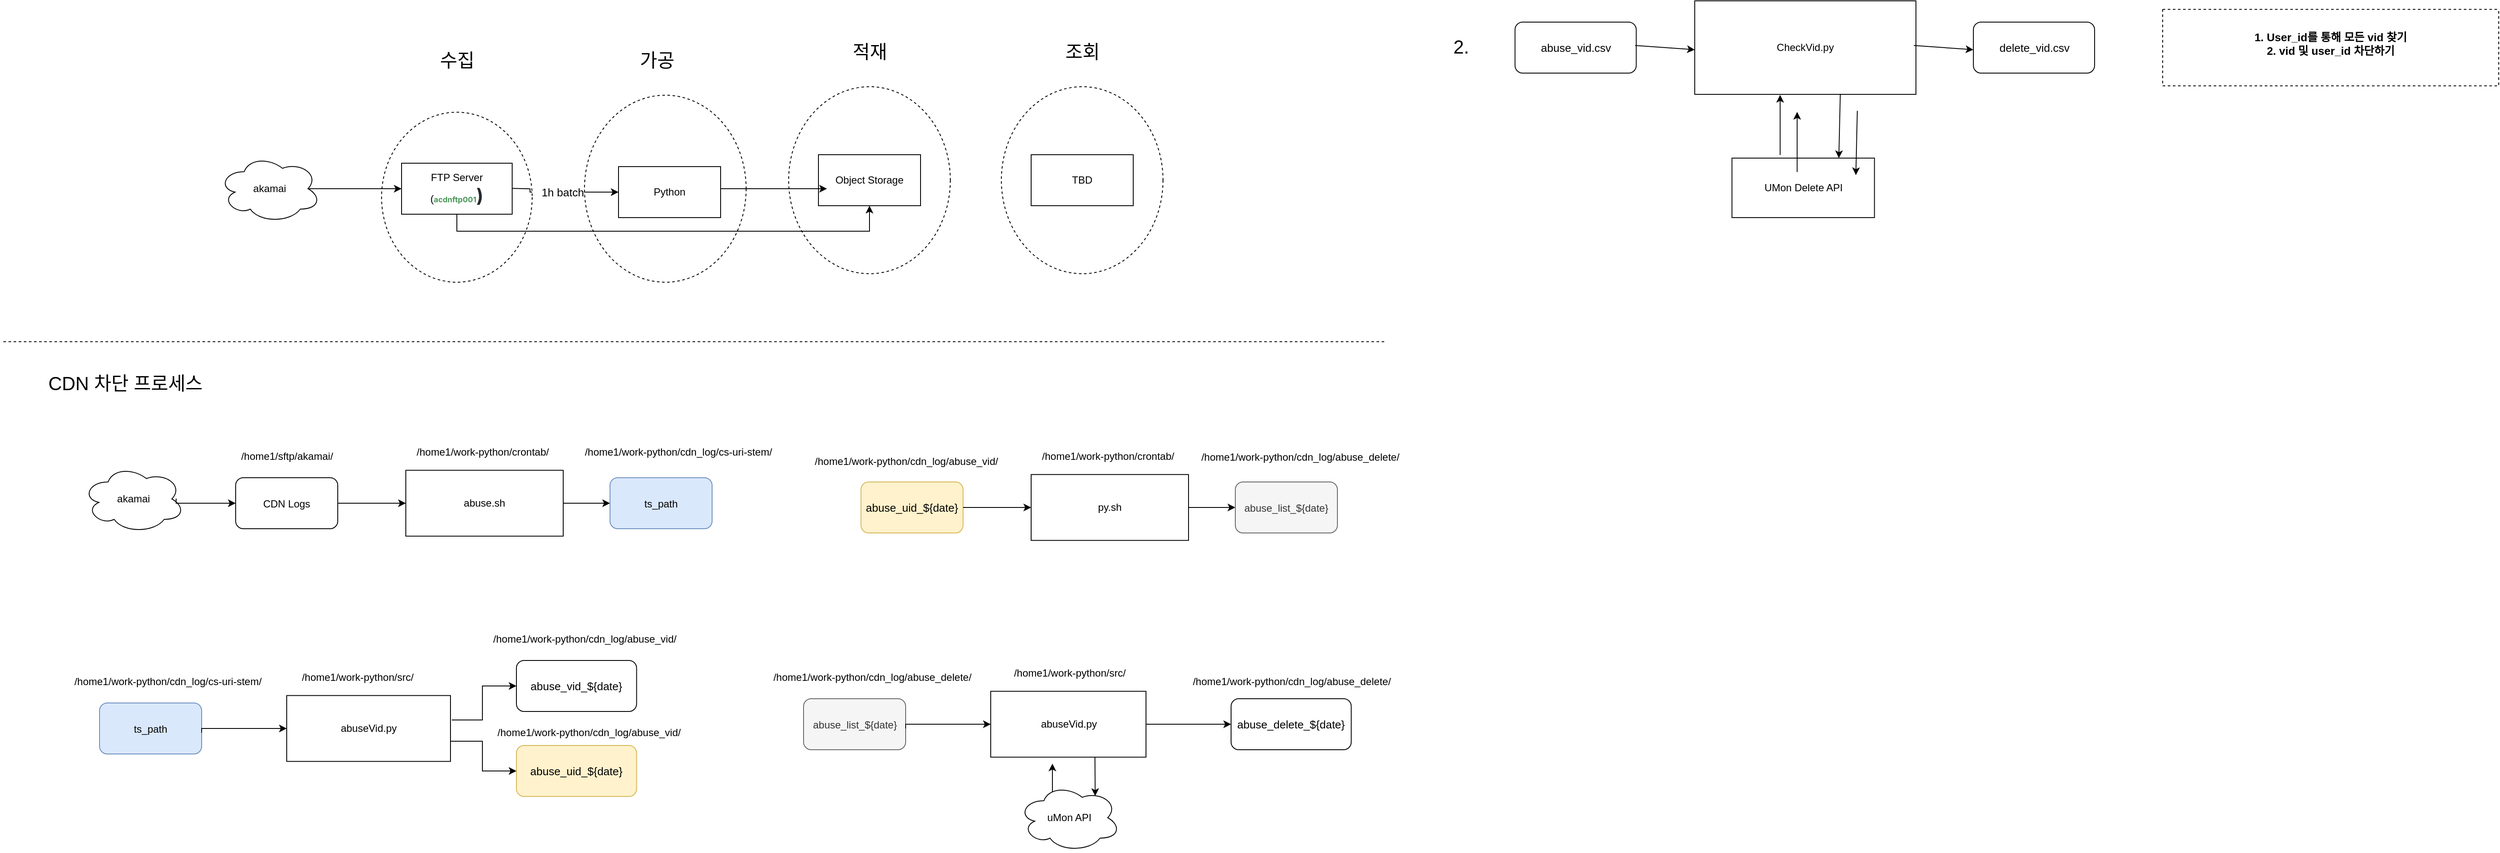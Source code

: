 <mxfile version="20.7.2" type="github">
  <diagram id="02rL1zvzQSaPiT-v1s-N" name="페이지-1">
    <mxGraphModel dx="1648" dy="1264" grid="1" gridSize="10" guides="1" tooltips="1" connect="1" arrows="1" fold="1" page="1" pageScale="1" pageWidth="827" pageHeight="1169" math="0" shadow="0">
      <root>
        <mxCell id="0" />
        <mxCell id="1" parent="0" />
        <mxCell id="lHBofT9Xxs7Trdr80c8w-31" value="" style="edgeStyle=orthogonalEdgeStyle;rounded=0;orthogonalLoop=1;jettySize=auto;html=1;fontSize=22;exitX=0.875;exitY=0.5;exitDx=0;exitDy=0;exitPerimeter=0;" parent="1" source="lHBofT9Xxs7Trdr80c8w-6" target="lHBofT9Xxs7Trdr80c8w-2" edge="1">
          <mxGeometry relative="1" as="geometry" />
        </mxCell>
        <mxCell id="lHBofT9Xxs7Trdr80c8w-21" value="" style="ellipse;whiteSpace=wrap;html=1;fillColor=none;dashed=1;" parent="1" vertex="1">
          <mxGeometry x="690" y="230" width="190" height="220" as="geometry" />
        </mxCell>
        <mxCell id="lHBofT9Xxs7Trdr80c8w-14" value="" style="ellipse;whiteSpace=wrap;html=1;fillColor=none;dashed=1;" parent="1" vertex="1">
          <mxGeometry x="451.5" y="250" width="177" height="200" as="geometry" />
        </mxCell>
        <mxCell id="lHBofT9Xxs7Trdr80c8w-2" value="FTP Server&lt;br&gt;(&lt;strong style=&quot;font-size: 22px; color: rgb(36, 41, 47); font-family: -apple-system, &amp;quot;system-ui&amp;quot;, &amp;quot;Segoe UI&amp;quot;, Roboto, Oxygen, Ubuntu, &amp;quot;Fira Sans&amp;quot;, &amp;quot;Droid Sans&amp;quot;, &amp;quot;Helvetica Neue&amp;quot;, sans-serif; background-color: rgb(255, 255, 255);&quot;&gt;&lt;a style=&quot;color: rgb(75, 151, 89); text-decoration: var(--aui-link-decoration);&quot; rel=&quot;nofollow&quot; class=&quot;external-link&quot; href=&quot;https://ntree.navercorp.com/public/cmdb/ci-view.html?host=acdnftp001.nmv&quot;&gt;&lt;font style=&quot;font-size: 9px;&quot;&gt;acdnftp001&lt;/font&gt;&lt;/a&gt;)&lt;/strong&gt;" style="rounded=0;whiteSpace=wrap;html=1;" parent="1" vertex="1">
          <mxGeometry x="475" y="310" width="130" height="60" as="geometry" />
        </mxCell>
        <mxCell id="lHBofT9Xxs7Trdr80c8w-6" value="akamai" style="ellipse;shape=cloud;whiteSpace=wrap;html=1;" parent="1" vertex="1">
          <mxGeometry x="260" y="300" width="120" height="80" as="geometry" />
        </mxCell>
        <mxCell id="lHBofT9Xxs7Trdr80c8w-12" value="Python&lt;br&gt;&lt;strong style=&quot;font-size: 22px; color: rgb(36, 41, 47); font-family: -apple-system, &amp;quot;system-ui&amp;quot;, &amp;quot;Segoe UI&amp;quot;, Roboto, Oxygen, Ubuntu, &amp;quot;Fira Sans&amp;quot;, &amp;quot;Droid Sans&amp;quot;, &amp;quot;Helvetica Neue&amp;quot;, sans-serif; background-color: rgb(255, 255, 255);&quot;&gt;&lt;/strong&gt;" style="rounded=0;whiteSpace=wrap;html=1;" parent="1" vertex="1">
          <mxGeometry x="730" y="314" width="120" height="60" as="geometry" />
        </mxCell>
        <mxCell id="lHBofT9Xxs7Trdr80c8w-13" value="&lt;font style=&quot;font-size: 22px;&quot;&gt;수집&lt;/font&gt;" style="text;html=1;align=center;verticalAlign=middle;resizable=0;points=[];autosize=1;strokeColor=none;fillColor=none;" parent="1" vertex="1">
          <mxGeometry x="510" y="170" width="60" height="40" as="geometry" />
        </mxCell>
        <mxCell id="lHBofT9Xxs7Trdr80c8w-20" value="&lt;span style=&quot;font-size: 22px;&quot;&gt;가공&lt;/span&gt;" style="text;html=1;align=center;verticalAlign=middle;resizable=0;points=[];autosize=1;strokeColor=none;fillColor=none;" parent="1" vertex="1">
          <mxGeometry x="745" y="170" width="60" height="40" as="geometry" />
        </mxCell>
        <mxCell id="lHBofT9Xxs7Trdr80c8w-27" value="" style="ellipse;whiteSpace=wrap;html=1;fillColor=none;dashed=1;" parent="1" vertex="1">
          <mxGeometry x="930" y="220" width="190" height="220" as="geometry" />
        </mxCell>
        <mxCell id="lHBofT9Xxs7Trdr80c8w-28" value="&lt;span style=&quot;font-size: 22px;&quot;&gt;적재&lt;/span&gt;" style="text;html=1;align=center;verticalAlign=middle;resizable=0;points=[];autosize=1;strokeColor=none;fillColor=none;" parent="1" vertex="1">
          <mxGeometry x="995" y="160" width="60" height="40" as="geometry" />
        </mxCell>
        <mxCell id="lHBofT9Xxs7Trdr80c8w-29" value="" style="ellipse;whiteSpace=wrap;html=1;fillColor=none;dashed=1;" parent="1" vertex="1">
          <mxGeometry x="1180" y="220" width="190" height="220" as="geometry" />
        </mxCell>
        <mxCell id="lHBofT9Xxs7Trdr80c8w-30" value="&lt;span style=&quot;font-size: 22px;&quot;&gt;조회&lt;/span&gt;" style="text;html=1;align=center;verticalAlign=middle;resizable=0;points=[];autosize=1;strokeColor=none;fillColor=none;" parent="1" vertex="1">
          <mxGeometry x="1245" y="160" width="60" height="40" as="geometry" />
        </mxCell>
        <mxCell id="lHBofT9Xxs7Trdr80c8w-32" value="" style="edgeStyle=orthogonalEdgeStyle;rounded=0;orthogonalLoop=1;jettySize=auto;html=1;fontSize=22;exitX=0.5;exitY=1;exitDx=0;exitDy=0;entryX=0.5;entryY=1;entryDx=0;entryDy=0;" parent="1" source="lHBofT9Xxs7Trdr80c8w-2" target="lHBofT9Xxs7Trdr80c8w-33" edge="1">
          <mxGeometry relative="1" as="geometry">
            <mxPoint x="605" y="450" as="sourcePoint" />
            <mxPoint x="730" y="450" as="targetPoint" />
          </mxGeometry>
        </mxCell>
        <mxCell id="lHBofT9Xxs7Trdr80c8w-33" value="Object Storage" style="rounded=0;whiteSpace=wrap;html=1;" parent="1" vertex="1">
          <mxGeometry x="965" y="300" width="120" height="60" as="geometry" />
        </mxCell>
        <mxCell id="lHBofT9Xxs7Trdr80c8w-34" value="" style="edgeStyle=orthogonalEdgeStyle;rounded=0;orthogonalLoop=1;jettySize=auto;html=1;fontSize=22;exitX=1;exitY=0.5;exitDx=0;exitDy=0;" parent="1" edge="1">
          <mxGeometry relative="1" as="geometry">
            <mxPoint x="850" y="340" as="sourcePoint" />
            <mxPoint x="975" y="340" as="targetPoint" />
          </mxGeometry>
        </mxCell>
        <mxCell id="lHBofT9Xxs7Trdr80c8w-35" value="TBD" style="rounded=0;whiteSpace=wrap;html=1;" parent="1" vertex="1">
          <mxGeometry x="1215" y="300" width="120" height="60" as="geometry" />
        </mxCell>
        <mxCell id="lHBofT9Xxs7Trdr80c8w-44" value="" style="endArrow=none;dashed=1;html=1;rounded=0;fontSize=9;" parent="1" edge="1">
          <mxGeometry width="50" height="50" relative="1" as="geometry">
            <mxPoint x="1630" y="520" as="sourcePoint" />
            <mxPoint x="4" y="520" as="targetPoint" />
          </mxGeometry>
        </mxCell>
        <mxCell id="lHBofT9Xxs7Trdr80c8w-46" value="abuse.sh" style="rounded=0;whiteSpace=wrap;html=1;" parent="1" vertex="1">
          <mxGeometry x="480" y="671.25" width="185" height="77.5" as="geometry" />
        </mxCell>
        <mxCell id="lHBofT9Xxs7Trdr80c8w-47" value="CheckVid.py" style="rounded=0;whiteSpace=wrap;html=1;" parent="1" vertex="1">
          <mxGeometry x="1995" y="119" width="260" height="110" as="geometry" />
        </mxCell>
        <mxCell id="lHBofT9Xxs7Trdr80c8w-49" value="abuse_vid_${date}" style="rounded=1;whiteSpace=wrap;html=1;fontSize=13;fillColor=none;" parent="1" vertex="1">
          <mxGeometry x="610" y="895" width="141.25" height="60" as="geometry" />
        </mxCell>
        <mxCell id="lHBofT9Xxs7Trdr80c8w-50" value="&lt;span style=&quot;font-size: 12px;&quot;&gt;CDN Logs&lt;/span&gt;" style="rounded=1;whiteSpace=wrap;html=1;fontSize=13;fillColor=none;" parent="1" vertex="1">
          <mxGeometry x="280" y="680" width="120" height="60" as="geometry" />
        </mxCell>
        <mxCell id="lHBofT9Xxs7Trdr80c8w-51" value="abuse_vid.csv" style="rounded=1;whiteSpace=wrap;html=1;fontSize=13;fillColor=none;" parent="1" vertex="1">
          <mxGeometry x="1783.75" y="144" width="142.5" height="60" as="geometry" />
        </mxCell>
        <mxCell id="lHBofT9Xxs7Trdr80c8w-52" value="delete_vid.csv" style="rounded=1;whiteSpace=wrap;html=1;fontSize=13;fillColor=none;" parent="1" vertex="1">
          <mxGeometry x="2322.5" y="144" width="142.5" height="60" as="geometry" />
        </mxCell>
        <mxCell id="lHBofT9Xxs7Trdr80c8w-54" value="UMon Delete API" style="rounded=0;whiteSpace=wrap;html=1;" parent="1" vertex="1">
          <mxGeometry x="2038.75" y="304" width="167.5" height="70" as="geometry" />
        </mxCell>
        <mxCell id="lHBofT9Xxs7Trdr80c8w-55" value="" style="edgeStyle=orthogonalEdgeStyle;rounded=0;orthogonalLoop=1;jettySize=auto;html=1;fontSize=22;exitX=0.875;exitY=0.5;exitDx=0;exitDy=0;exitPerimeter=0;startArrow=none;entryX=0;entryY=0.5;entryDx=0;entryDy=0;" parent="1" source="NOlfnEjTBb-GQBr9GyWI-7" target="lHBofT9Xxs7Trdr80c8w-12" edge="1">
          <mxGeometry relative="1" as="geometry">
            <mxPoint x="605" y="339.58" as="sourcePoint" />
            <mxPoint x="715" y="339.58" as="targetPoint" />
          </mxGeometry>
        </mxCell>
        <mxCell id="lHBofT9Xxs7Trdr80c8w-57" value="" style="endArrow=classic;html=1;rounded=0;fontSize=13;exitX=0.338;exitY=-0.052;exitDx=0;exitDy=0;exitPerimeter=0;entryX=0.386;entryY=1.006;entryDx=0;entryDy=0;entryPerimeter=0;" parent="1" source="lHBofT9Xxs7Trdr80c8w-54" target="lHBofT9Xxs7Trdr80c8w-47" edge="1">
          <mxGeometry width="50" height="50" relative="1" as="geometry">
            <mxPoint x="2113.5" y="279" as="sourcePoint" />
            <mxPoint x="2163.5" y="229" as="targetPoint" />
          </mxGeometry>
        </mxCell>
        <mxCell id="lHBofT9Xxs7Trdr80c8w-58" value="" style="endArrow=classic;html=1;rounded=0;fontSize=13;exitX=0.658;exitY=0.994;exitDx=0;exitDy=0;exitPerimeter=0;entryX=0.75;entryY=0;entryDx=0;entryDy=0;" parent="1" source="lHBofT9Xxs7Trdr80c8w-47" target="lHBofT9Xxs7Trdr80c8w-54" edge="1">
          <mxGeometry width="50" height="50" relative="1" as="geometry">
            <mxPoint x="1925" y="404" as="sourcePoint" />
            <mxPoint x="1975" y="354" as="targetPoint" />
          </mxGeometry>
        </mxCell>
        <mxCell id="lHBofT9Xxs7Trdr80c8w-59" value="&lt;span style=&quot;font-size: 22px;&quot;&gt;CDN 차단 프로세스&lt;/span&gt;" style="text;html=1;align=center;verticalAlign=middle;resizable=0;points=[];autosize=1;strokeColor=none;fillColor=none;" parent="1" vertex="1">
          <mxGeometry x="50" y="550" width="200" height="40" as="geometry" />
        </mxCell>
        <mxCell id="lHBofT9Xxs7Trdr80c8w-61" value="" style="endArrow=classic;html=1;rounded=0;fontSize=13;exitX=1;exitY=0.5;exitDx=0;exitDy=0;entryX=0;entryY=0.5;entryDx=0;entryDy=0;" parent="1" source="lHBofT9Xxs7Trdr80c8w-50" edge="1" target="lHBofT9Xxs7Trdr80c8w-46">
          <mxGeometry width="50" height="50" relative="1" as="geometry">
            <mxPoint x="650.365" y="806.36" as="sourcePoint" />
            <mxPoint x="600" y="710" as="targetPoint" />
          </mxGeometry>
        </mxCell>
        <mxCell id="lHBofT9Xxs7Trdr80c8w-64" value="" style="endArrow=classic;html=1;rounded=0;fontSize=13;exitX=1;exitY=0.5;exitDx=0;exitDy=0;" parent="1" edge="1">
          <mxGeometry width="50" height="50" relative="1" as="geometry">
            <mxPoint x="1925" y="171.5" as="sourcePoint" />
            <mxPoint x="1995" y="176.5" as="targetPoint" />
          </mxGeometry>
        </mxCell>
        <mxCell id="lHBofT9Xxs7Trdr80c8w-65" value="" style="endArrow=classic;html=1;rounded=0;fontSize=13;exitX=1;exitY=0.5;exitDx=0;exitDy=0;" parent="1" edge="1">
          <mxGeometry width="50" height="50" relative="1" as="geometry">
            <mxPoint x="2252.5" y="171.5" as="sourcePoint" />
            <mxPoint x="2322.5" y="176.5" as="targetPoint" />
          </mxGeometry>
        </mxCell>
        <mxCell id="lHBofT9Xxs7Trdr80c8w-67" value="&#xa;&#xa;&#xa;&#xa;&#xa;1. User_id를 통해 모든 vid 찾기&#xa;2. vid 및 user_id 차단하기" style="swimlane;startSize=0;fontSize=13;fillColor=none;dashed=1;" parent="1" vertex="1">
          <mxGeometry x="2545" y="129" width="395" height="90" as="geometry" />
        </mxCell>
        <mxCell id="NOlfnEjTBb-GQBr9GyWI-4" value="&lt;span style=&quot;font-size: 22px;&quot;&gt;2.&lt;/span&gt;" style="text;html=1;align=center;verticalAlign=middle;resizable=0;points=[];autosize=1;strokeColor=none;fillColor=none;" parent="1" vertex="1">
          <mxGeometry x="1700" y="154" width="40" height="40" as="geometry" />
        </mxCell>
        <mxCell id="NOlfnEjTBb-GQBr9GyWI-7" value="&lt;font style=&quot;font-size: 13px;&quot;&gt;1h batch&lt;/font&gt;" style="text;html=1;align=center;verticalAlign=middle;resizable=0;points=[];autosize=1;strokeColor=none;fillColor=none;" parent="1" vertex="1">
          <mxGeometry x="628.5" y="329" width="70" height="30" as="geometry" />
        </mxCell>
        <mxCell id="NOlfnEjTBb-GQBr9GyWI-11" value="" style="edgeStyle=orthogonalEdgeStyle;rounded=0;orthogonalLoop=1;jettySize=auto;html=1;fontSize=22;exitX=0.875;exitY=0.5;exitDx=0;exitDy=0;exitPerimeter=0;endArrow=none;" parent="1" target="NOlfnEjTBb-GQBr9GyWI-7" edge="1">
          <mxGeometry relative="1" as="geometry">
            <mxPoint x="605" y="339.58" as="sourcePoint" />
            <mxPoint x="715" y="339.58" as="targetPoint" />
          </mxGeometry>
        </mxCell>
        <mxCell id="KbutSBSBz59ZWcy7AEvt-21" value="akamai" style="ellipse;shape=cloud;whiteSpace=wrap;html=1;" vertex="1" parent="1">
          <mxGeometry x="100" y="665" width="120" height="80" as="geometry" />
        </mxCell>
        <mxCell id="KbutSBSBz59ZWcy7AEvt-22" value="" style="edgeStyle=orthogonalEdgeStyle;rounded=0;orthogonalLoop=1;jettySize=auto;html=1;fontSize=22;exitX=0.875;exitY=0.5;exitDx=0;exitDy=0;exitPerimeter=0;entryX=0;entryY=0.5;entryDx=0;entryDy=0;" edge="1" parent="1" target="lHBofT9Xxs7Trdr80c8w-50">
          <mxGeometry relative="1" as="geometry">
            <mxPoint x="210" y="704.5" as="sourcePoint" />
            <mxPoint x="320" y="704.5" as="targetPoint" />
            <Array as="points">
              <mxPoint x="210" y="710" />
            </Array>
          </mxGeometry>
        </mxCell>
        <mxCell id="KbutSBSBz59ZWcy7AEvt-25" value="" style="endArrow=classic;html=1;rounded=0;fontSize=13;exitX=1;exitY=0.5;exitDx=0;exitDy=0;entryX=0;entryY=0.5;entryDx=0;entryDy=0;" edge="1" parent="1" source="lHBofT9Xxs7Trdr80c8w-46" target="KbutSBSBz59ZWcy7AEvt-26">
          <mxGeometry width="50" height="50" relative="1" as="geometry">
            <mxPoint x="830" y="709.5" as="sourcePoint" />
            <mxPoint x="935" y="710" as="targetPoint" />
          </mxGeometry>
        </mxCell>
        <mxCell id="KbutSBSBz59ZWcy7AEvt-26" value="&lt;span style=&quot;font-size: 12px;&quot;&gt;ts_path&lt;/span&gt;" style="rounded=1;whiteSpace=wrap;html=1;fontSize=13;fillColor=#dae8fc;strokeColor=#6c8ebf;" vertex="1" parent="1">
          <mxGeometry x="720" y="680" width="120" height="60" as="geometry" />
        </mxCell>
        <mxCell id="KbutSBSBz59ZWcy7AEvt-28" value="/home1/sftp/akamai/" style="text;html=1;align=center;verticalAlign=middle;resizable=0;points=[];autosize=1;strokeColor=none;fillColor=none;" vertex="1" parent="1">
          <mxGeometry x="275" y="640" width="130" height="30" as="geometry" />
        </mxCell>
        <mxCell id="KbutSBSBz59ZWcy7AEvt-29" value="/home1/work-python/crontab/" style="text;html=1;align=center;verticalAlign=middle;resizable=0;points=[];autosize=1;strokeColor=none;fillColor=none;" vertex="1" parent="1">
          <mxGeometry x="480" y="635" width="180" height="30" as="geometry" />
        </mxCell>
        <mxCell id="KbutSBSBz59ZWcy7AEvt-30" value="/home1/work-python/cdn_log/cs-uri-stem/" style="text;html=1;align=center;verticalAlign=middle;resizable=0;points=[];autosize=1;strokeColor=none;fillColor=none;" vertex="1" parent="1">
          <mxGeometry x="680" y="635" width="240" height="30" as="geometry" />
        </mxCell>
        <mxCell id="KbutSBSBz59ZWcy7AEvt-31" value="&lt;span style=&quot;font-size: 12px;&quot;&gt;ts_path&lt;/span&gt;" style="rounded=1;whiteSpace=wrap;html=1;fontSize=13;fillColor=#dae8fc;strokeColor=#6c8ebf;" vertex="1" parent="1">
          <mxGeometry x="120" y="945" width="120" height="60" as="geometry" />
        </mxCell>
        <mxCell id="KbutSBSBz59ZWcy7AEvt-32" value="/home1/work-python/cdn_log/cs-uri-stem/" style="text;html=1;align=center;verticalAlign=middle;resizable=0;points=[];autosize=1;strokeColor=none;fillColor=none;" vertex="1" parent="1">
          <mxGeometry x="80" y="905" width="240" height="30" as="geometry" />
        </mxCell>
        <mxCell id="KbutSBSBz59ZWcy7AEvt-33" value="" style="edgeStyle=orthogonalEdgeStyle;rounded=0;orthogonalLoop=1;jettySize=auto;html=1;fontSize=22;entryX=0;entryY=0.5;entryDx=0;entryDy=0;" edge="1" parent="1" target="KbutSBSBz59ZWcy7AEvt-35">
          <mxGeometry relative="1" as="geometry">
            <mxPoint x="240" y="980" as="sourcePoint" />
            <mxPoint x="280" y="1030" as="targetPoint" />
            <Array as="points">
              <mxPoint x="240" y="975" />
            </Array>
          </mxGeometry>
        </mxCell>
        <mxCell id="KbutSBSBz59ZWcy7AEvt-34" value="/home1/work-python/src/" style="text;html=1;align=center;verticalAlign=middle;resizable=0;points=[];autosize=1;strokeColor=none;fillColor=none;" vertex="1" parent="1">
          <mxGeometry x="347.5" y="900" width="150" height="30" as="geometry" />
        </mxCell>
        <mxCell id="KbutSBSBz59ZWcy7AEvt-35" value="abuseVid.py" style="rounded=0;whiteSpace=wrap;html=1;" vertex="1" parent="1">
          <mxGeometry x="340" y="936.25" width="192.5" height="77.5" as="geometry" />
        </mxCell>
        <mxCell id="KbutSBSBz59ZWcy7AEvt-36" value="abuse_uid_${date}" style="rounded=1;whiteSpace=wrap;html=1;fontSize=13;fillColor=#fff2cc;strokeColor=#d6b656;" vertex="1" parent="1">
          <mxGeometry x="610" y="995" width="141.25" height="60" as="geometry" />
        </mxCell>
        <mxCell id="KbutSBSBz59ZWcy7AEvt-37" value="" style="edgeStyle=orthogonalEdgeStyle;rounded=0;orthogonalLoop=1;jettySize=auto;html=1;fontSize=22;exitX=1.008;exitY=0.371;exitDx=0;exitDy=0;exitPerimeter=0;entryX=0;entryY=0.5;entryDx=0;entryDy=0;" edge="1" parent="1" source="KbutSBSBz59ZWcy7AEvt-35" target="lHBofT9Xxs7Trdr80c8w-49">
          <mxGeometry relative="1" as="geometry">
            <mxPoint x="257.5" y="1049.25" as="sourcePoint" />
            <mxPoint x="347.5" y="1052" as="targetPoint" />
            <Array as="points">
              <mxPoint x="570" y="965" />
              <mxPoint x="570" y="925" />
            </Array>
          </mxGeometry>
        </mxCell>
        <mxCell id="KbutSBSBz59ZWcy7AEvt-40" value="" style="edgeStyle=orthogonalEdgeStyle;rounded=0;orthogonalLoop=1;jettySize=auto;html=1;fontSize=22;exitX=1;exitY=0.5;exitDx=0;exitDy=0;entryX=0;entryY=0.5;entryDx=0;entryDy=0;" edge="1" parent="1" source="KbutSBSBz59ZWcy7AEvt-35" target="KbutSBSBz59ZWcy7AEvt-36">
          <mxGeometry relative="1" as="geometry">
            <mxPoint x="544.04" y="975.003" as="sourcePoint" />
            <mxPoint x="610" y="935" as="targetPoint" />
            <Array as="points">
              <mxPoint x="533" y="990" />
              <mxPoint x="570" y="990" />
              <mxPoint x="570" y="1025" />
            </Array>
          </mxGeometry>
        </mxCell>
        <mxCell id="KbutSBSBz59ZWcy7AEvt-41" value="/home1/work-python/cdn_log/abuse_vid/" style="text;html=1;align=center;verticalAlign=middle;resizable=0;points=[];autosize=1;strokeColor=none;fillColor=none;" vertex="1" parent="1">
          <mxGeometry x="570" y="855" width="240" height="30" as="geometry" />
        </mxCell>
        <mxCell id="KbutSBSBz59ZWcy7AEvt-42" value="/home1/work-python/cdn_log/abuse_vid/" style="text;html=1;align=center;verticalAlign=middle;resizable=0;points=[];autosize=1;strokeColor=none;fillColor=none;" vertex="1" parent="1">
          <mxGeometry x="575" y="965" width="240" height="30" as="geometry" />
        </mxCell>
        <mxCell id="KbutSBSBz59ZWcy7AEvt-55" value="abuse_delete_${date}" style="rounded=1;whiteSpace=wrap;html=1;fontSize=13;fillColor=none;" vertex="1" parent="1">
          <mxGeometry x="1450" y="940" width="141.25" height="60" as="geometry" />
        </mxCell>
        <mxCell id="KbutSBSBz59ZWcy7AEvt-56" value="&lt;span style=&quot;font-size: 12px;&quot;&gt;abuse_list_${date}&lt;/span&gt;" style="rounded=1;whiteSpace=wrap;html=1;fontSize=13;fillColor=#f5f5f5;fontColor=#333333;strokeColor=#666666;" vertex="1" parent="1">
          <mxGeometry x="947.5" y="940" width="120" height="60" as="geometry" />
        </mxCell>
        <mxCell id="KbutSBSBz59ZWcy7AEvt-57" value="/home1/work-python/cdn_log/abuse_delete/" style="text;html=1;align=center;verticalAlign=middle;resizable=0;points=[];autosize=1;strokeColor=none;fillColor=none;" vertex="1" parent="1">
          <mxGeometry x="897.5" y="900" width="260" height="30" as="geometry" />
        </mxCell>
        <mxCell id="KbutSBSBz59ZWcy7AEvt-58" value="" style="edgeStyle=orthogonalEdgeStyle;rounded=0;orthogonalLoop=1;jettySize=auto;html=1;fontSize=22;entryX=0;entryY=0.5;entryDx=0;entryDy=0;" edge="1" parent="1" target="KbutSBSBz59ZWcy7AEvt-60">
          <mxGeometry relative="1" as="geometry">
            <mxPoint x="1067.5" y="975" as="sourcePoint" />
            <mxPoint x="1107.5" y="1025" as="targetPoint" />
            <Array as="points">
              <mxPoint x="1067.5" y="970" />
            </Array>
          </mxGeometry>
        </mxCell>
        <mxCell id="KbutSBSBz59ZWcy7AEvt-59" value="/home1/work-python/src/" style="text;html=1;align=center;verticalAlign=middle;resizable=0;points=[];autosize=1;strokeColor=none;fillColor=none;" vertex="1" parent="1">
          <mxGeometry x="1185" y="895" width="150" height="30" as="geometry" />
        </mxCell>
        <mxCell id="KbutSBSBz59ZWcy7AEvt-60" value="abuseVid.py" style="rounded=0;whiteSpace=wrap;html=1;" vertex="1" parent="1">
          <mxGeometry x="1167.5" y="931.25" width="182.5" height="77.5" as="geometry" />
        </mxCell>
        <mxCell id="KbutSBSBz59ZWcy7AEvt-62" value="" style="edgeStyle=orthogonalEdgeStyle;rounded=0;orthogonalLoop=1;jettySize=auto;html=1;fontSize=22;exitX=1;exitY=0.5;exitDx=0;exitDy=0;entryX=0;entryY=0.5;entryDx=0;entryDy=0;" edge="1" parent="1" source="KbutSBSBz59ZWcy7AEvt-60" target="KbutSBSBz59ZWcy7AEvt-55">
          <mxGeometry relative="1" as="geometry">
            <mxPoint x="1085" y="1044.25" as="sourcePoint" />
            <mxPoint x="1175" y="1047" as="targetPoint" />
            <Array as="points" />
          </mxGeometry>
        </mxCell>
        <mxCell id="KbutSBSBz59ZWcy7AEvt-64" value="/home1/work-python/cdn_log/abuse_delete/" style="text;html=1;align=center;verticalAlign=middle;resizable=0;points=[];autosize=1;strokeColor=none;fillColor=none;" vertex="1" parent="1">
          <mxGeometry x="1390.63" y="905" width="260" height="30" as="geometry" />
        </mxCell>
        <mxCell id="KbutSBSBz59ZWcy7AEvt-67" value="uMon API" style="ellipse;shape=cloud;whiteSpace=wrap;html=1;" vertex="1" parent="1">
          <mxGeometry x="1200" y="1040" width="120" height="80" as="geometry" />
        </mxCell>
        <mxCell id="KbutSBSBz59ZWcy7AEvt-68" value="" style="endArrow=classic;html=1;rounded=0;fontSize=13;entryX=0.386;entryY=1.006;entryDx=0;entryDy=0;entryPerimeter=0;" edge="1" parent="1">
          <mxGeometry width="50" height="50" relative="1" as="geometry">
            <mxPoint x="1240" y="1050" as="sourcePoint" />
            <mxPoint x="1240.0" y="1016.32" as="targetPoint" />
          </mxGeometry>
        </mxCell>
        <mxCell id="KbutSBSBz59ZWcy7AEvt-69" value="" style="endArrow=classic;html=1;rounded=0;fontSize=13;entryX=0.75;entryY=0;entryDx=0;entryDy=0;" edge="1" parent="1">
          <mxGeometry width="50" height="50" relative="1" as="geometry">
            <mxPoint x="1290" y="1008.75" as="sourcePoint" />
            <mxPoint x="1290.295" y="1054.41" as="targetPoint" />
          </mxGeometry>
        </mxCell>
        <mxCell id="KbutSBSBz59ZWcy7AEvt-70" value="" style="endArrow=classic;html=1;rounded=0;fontSize=13;exitX=0.338;exitY=-0.052;exitDx=0;exitDy=0;exitPerimeter=0;entryX=0.386;entryY=1.006;entryDx=0;entryDy=0;entryPerimeter=0;" edge="1" parent="1">
          <mxGeometry width="50" height="50" relative="1" as="geometry">
            <mxPoint x="2115.365" y="320.36" as="sourcePoint" />
            <mxPoint x="2115.36" y="249.66" as="targetPoint" />
          </mxGeometry>
        </mxCell>
        <mxCell id="KbutSBSBz59ZWcy7AEvt-71" value="" style="endArrow=classic;html=1;rounded=0;fontSize=13;exitX=0.658;exitY=0.994;exitDx=0;exitDy=0;exitPerimeter=0;entryX=0.75;entryY=0;entryDx=0;entryDy=0;" edge="1" parent="1">
          <mxGeometry width="50" height="50" relative="1" as="geometry">
            <mxPoint x="2186.08" y="248.34" as="sourcePoint" />
            <mxPoint x="2184.375" y="324" as="targetPoint" />
          </mxGeometry>
        </mxCell>
        <mxCell id="KbutSBSBz59ZWcy7AEvt-73" value="py.sh" style="rounded=0;whiteSpace=wrap;html=1;" vertex="1" parent="1">
          <mxGeometry x="1215" y="676.25" width="185" height="77.5" as="geometry" />
        </mxCell>
        <mxCell id="KbutSBSBz59ZWcy7AEvt-74" value="abuse_uid_${date}" style="rounded=1;whiteSpace=wrap;html=1;fontSize=13;fillColor=#fff2cc;strokeColor=#d6b656;" vertex="1" parent="1">
          <mxGeometry x="1015" y="685" width="120" height="60" as="geometry" />
        </mxCell>
        <mxCell id="KbutSBSBz59ZWcy7AEvt-75" value="" style="endArrow=classic;html=1;rounded=0;fontSize=13;exitX=1;exitY=0.5;exitDx=0;exitDy=0;entryX=0;entryY=0.5;entryDx=0;entryDy=0;" edge="1" parent="1" source="KbutSBSBz59ZWcy7AEvt-74" target="KbutSBSBz59ZWcy7AEvt-73">
          <mxGeometry width="50" height="50" relative="1" as="geometry">
            <mxPoint x="1385.365" y="811.36" as="sourcePoint" />
            <mxPoint x="1335" y="715" as="targetPoint" />
          </mxGeometry>
        </mxCell>
        <mxCell id="KbutSBSBz59ZWcy7AEvt-78" value="" style="endArrow=classic;html=1;rounded=0;fontSize=13;exitX=1;exitY=0.5;exitDx=0;exitDy=0;entryX=0;entryY=0.5;entryDx=0;entryDy=0;" edge="1" parent="1" source="KbutSBSBz59ZWcy7AEvt-73" target="KbutSBSBz59ZWcy7AEvt-79">
          <mxGeometry width="50" height="50" relative="1" as="geometry">
            <mxPoint x="1565" y="714.5" as="sourcePoint" />
            <mxPoint x="1670" y="715" as="targetPoint" />
          </mxGeometry>
        </mxCell>
        <mxCell id="KbutSBSBz59ZWcy7AEvt-79" value="&lt;span style=&quot;font-size: 12px;&quot;&gt;abuse_list_${date}&lt;/span&gt;" style="rounded=1;whiteSpace=wrap;html=1;fontSize=13;fillColor=#f5f5f5;fontColor=#333333;strokeColor=#666666;" vertex="1" parent="1">
          <mxGeometry x="1455" y="685" width="120" height="60" as="geometry" />
        </mxCell>
        <mxCell id="KbutSBSBz59ZWcy7AEvt-80" value="/home1/work-python/cdn_log/abuse_vid/" style="text;html=1;align=center;verticalAlign=middle;resizable=0;points=[];autosize=1;strokeColor=none;fillColor=none;" vertex="1" parent="1">
          <mxGeometry x="947.5" y="646.25" width="240" height="30" as="geometry" />
        </mxCell>
        <mxCell id="KbutSBSBz59ZWcy7AEvt-81" value="/home1/work-python/crontab/" style="text;html=1;align=center;verticalAlign=middle;resizable=0;points=[];autosize=1;strokeColor=none;fillColor=none;" vertex="1" parent="1">
          <mxGeometry x="1215" y="640" width="180" height="30" as="geometry" />
        </mxCell>
        <mxCell id="KbutSBSBz59ZWcy7AEvt-82" value="/home1/work-python/cdn_log/abuse_delete/" style="text;html=1;align=center;verticalAlign=middle;resizable=0;points=[];autosize=1;strokeColor=none;fillColor=none;" vertex="1" parent="1">
          <mxGeometry x="1400.63" y="641.25" width="260" height="30" as="geometry" />
        </mxCell>
      </root>
    </mxGraphModel>
  </diagram>
</mxfile>
